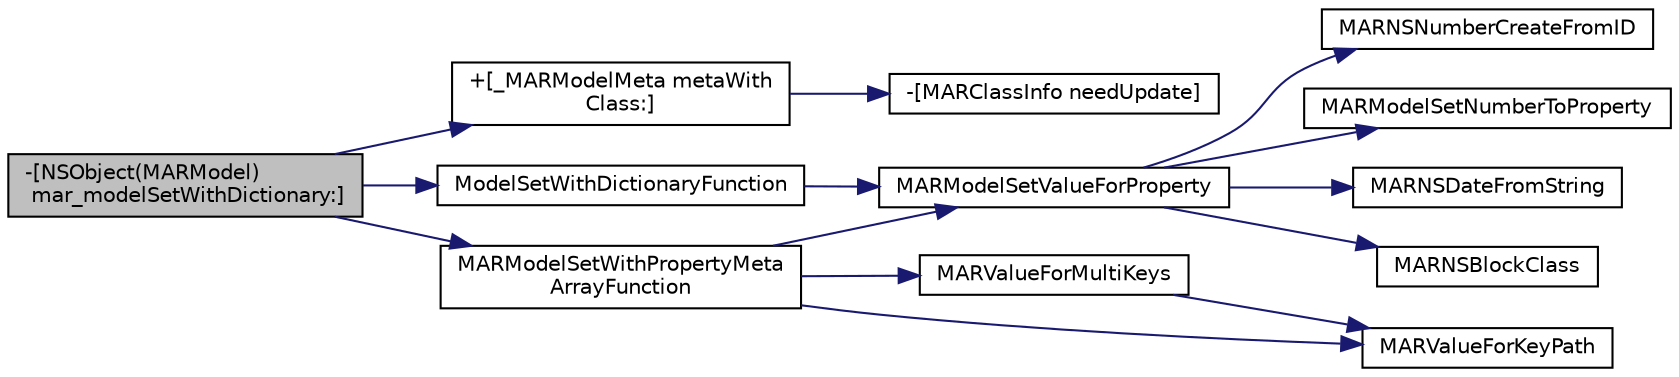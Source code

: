 digraph "-[NSObject(MARModel) mar_modelSetWithDictionary:]"
{
  edge [fontname="Helvetica",fontsize="10",labelfontname="Helvetica",labelfontsize="10"];
  node [fontname="Helvetica",fontsize="10",shape=record];
  rankdir="LR";
  Node32 [label="-[NSObject(MARModel)\l mar_modelSetWithDictionary:]",height=0.2,width=0.4,color="black", fillcolor="grey75", style="filled", fontcolor="black"];
  Node32 -> Node33 [color="midnightblue",fontsize="10",style="solid",fontname="Helvetica"];
  Node33 [label="+[_MARModelMeta metaWith\lClass:]",height=0.2,width=0.4,color="black", fillcolor="white", style="filled",URL="$interface___m_a_r_model_meta.html#a0f5be1bdc51aaf26ec0163b69b672b1e",tooltip="Returns the cached model class meta "];
  Node33 -> Node34 [color="midnightblue",fontsize="10",style="solid",fontname="Helvetica"];
  Node34 [label="-[MARClassInfo needUpdate]",height=0.2,width=0.4,color="black", fillcolor="white", style="filled",URL="$interface_m_a_r_class_info.html#ae70c6b93e18b3bb283bd5f5bcb25dae2"];
  Node32 -> Node35 [color="midnightblue",fontsize="10",style="solid",fontname="Helvetica"];
  Node35 [label="ModelSetWithDictionaryFunction",height=0.2,width=0.4,color="black", fillcolor="white", style="filled",URL="$_n_s_object_09_m_a_r_model_8m.html#a78978ed6e09e573fedc5f9084ecb745b"];
  Node35 -> Node36 [color="midnightblue",fontsize="10",style="solid",fontname="Helvetica"];
  Node36 [label="MARModelSetValueForProperty",height=0.2,width=0.4,color="black", fillcolor="white", style="filled",URL="$_n_s_object_09_m_a_r_model_8m.html#aa754e97d3fdf6dbfd977ccc07f47a02e"];
  Node36 -> Node37 [color="midnightblue",fontsize="10",style="solid",fontname="Helvetica"];
  Node37 [label="MARNSNumberCreateFromID",height=0.2,width=0.4,color="black", fillcolor="white", style="filled",URL="$_n_s_object_09_m_a_r_model_8m.html#a87f6a8d11fe9115ec467e2b7f96d0959",tooltip="Parse a number value from &#39;id&#39;. "];
  Node36 -> Node38 [color="midnightblue",fontsize="10",style="solid",fontname="Helvetica"];
  Node38 [label="MARModelSetNumberToProperty",height=0.2,width=0.4,color="black", fillcolor="white", style="filled",URL="$_n_s_object_09_m_a_r_model_8m.html#affb00203964a2b1b35023cea534e4ddb"];
  Node36 -> Node39 [color="midnightblue",fontsize="10",style="solid",fontname="Helvetica"];
  Node39 [label="MARNSDateFromString",height=0.2,width=0.4,color="black", fillcolor="white", style="filled",URL="$_n_s_object_09_m_a_r_model_8m.html#a6480bce025acf83d66cb3444b9c382b7",tooltip="Parse string to date. "];
  Node36 -> Node40 [color="midnightblue",fontsize="10",style="solid",fontname="Helvetica"];
  Node40 [label="MARNSBlockClass",height=0.2,width=0.4,color="black", fillcolor="white", style="filled",URL="$_n_s_object_09_m_a_r_model_8m.html#a7965e1f89027547318ab2608959f3db2",tooltip="Get the &#39;NSBlock&#39; class. "];
  Node32 -> Node41 [color="midnightblue",fontsize="10",style="solid",fontname="Helvetica"];
  Node41 [label="MARModelSetWithPropertyMeta\lArrayFunction",height=0.2,width=0.4,color="black", fillcolor="white", style="filled",URL="$_n_s_object_09_m_a_r_model_8m.html#a086d3419ee2e9e415e43451e119ef0c2"];
  Node41 -> Node42 [color="midnightblue",fontsize="10",style="solid",fontname="Helvetica"];
  Node42 [label="MARValueForMultiKeys",height=0.2,width=0.4,color="black", fillcolor="white", style="filled",URL="$_n_s_object_09_m_a_r_model_8m.html#ac137d433fe8dbb382e98ce2348601422"];
  Node42 -> Node43 [color="midnightblue",fontsize="10",style="solid",fontname="Helvetica"];
  Node43 [label="MARValueForKeyPath",height=0.2,width=0.4,color="black", fillcolor="white", style="filled",URL="$_n_s_object_09_m_a_r_model_8m.html#a4e2d3bc658abf3cdc5dedcfc853e9d1a"];
  Node41 -> Node43 [color="midnightblue",fontsize="10",style="solid",fontname="Helvetica"];
  Node41 -> Node36 [color="midnightblue",fontsize="10",style="solid",fontname="Helvetica"];
}
